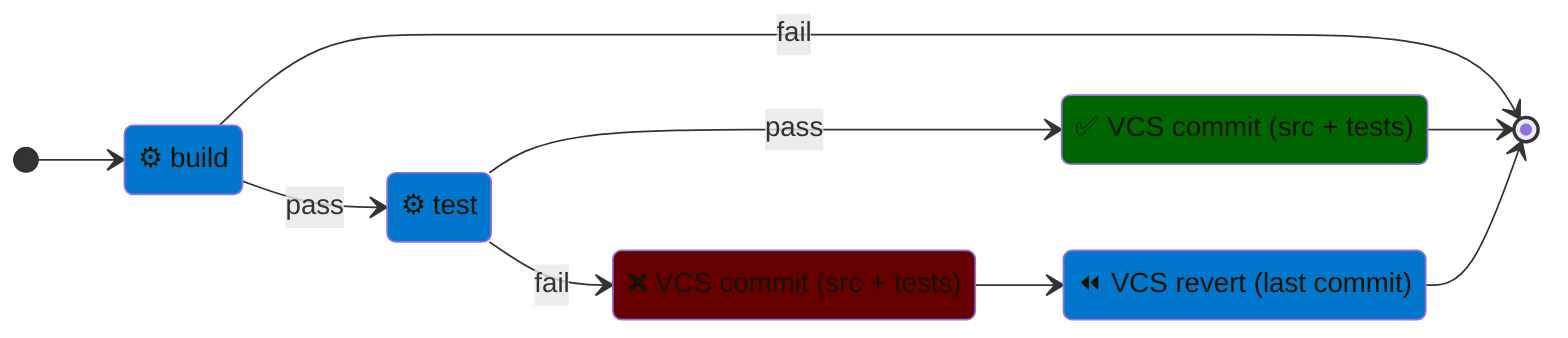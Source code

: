 stateDiagram-v2
    direction LR
    state "⚙️ build" as Build
    state "⚙️ test" as Test
    state "✅ VCS commit (src + tests)" as CommitPass
    state "❌ VCS commit (src + tests)" as CommitFail
    state "⏪ VCS revert (last commit)" as CommitRevert

    [*] --> Build
    Build --> Test: pass
    Build --> [*]: fail
    Test --> CommitPass: pass
    Test --> CommitFail: fail
    CommitPass --> [*]
    CommitFail --> CommitRevert
    CommitRevert --> [*]
    classDef actionClass fill: #0077CC
    classDef okClass fill: #006600
    classDef failClass fill: #660000
    class Build actionClass
    class Test actionClass
    class CommitPass okClass
    class CommitFail failClass
    class CommitRevert actionClass